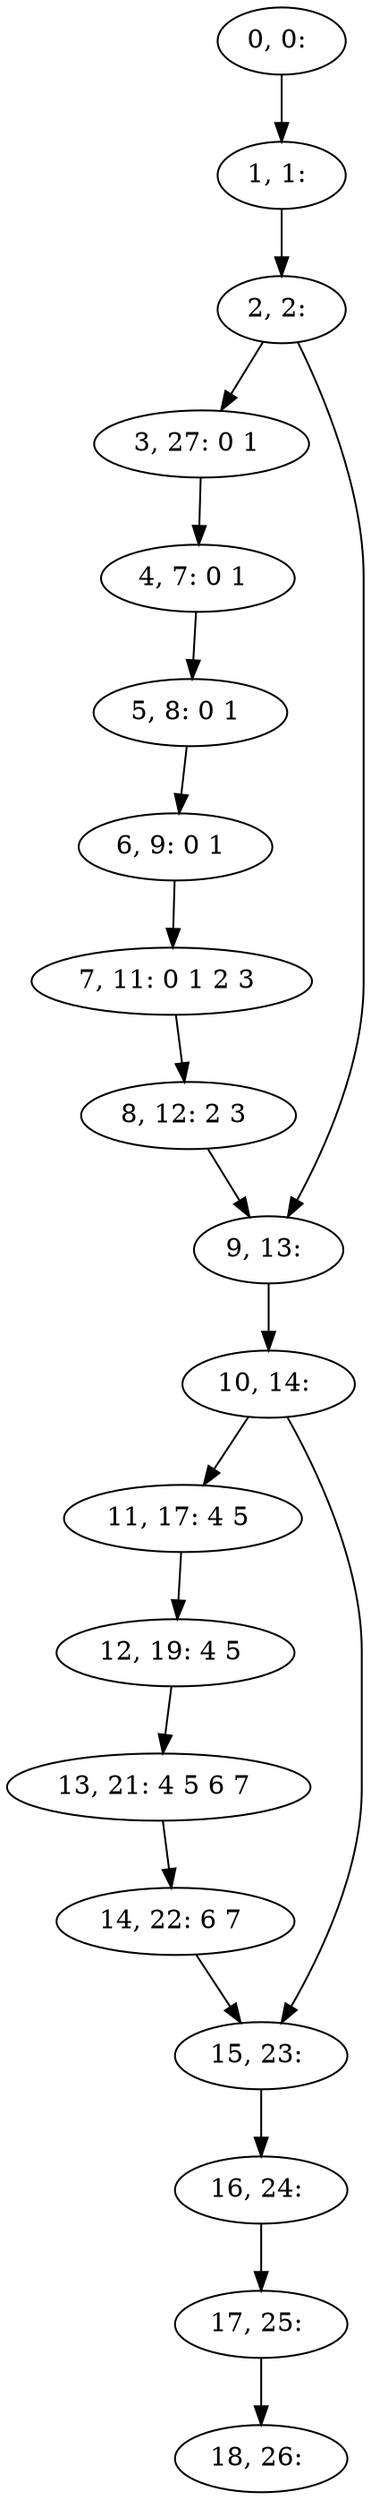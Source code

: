 digraph G {
0[label="0, 0: "];
1[label="1, 1: "];
2[label="2, 2: "];
3[label="3, 27: 0 1 "];
4[label="4, 7: 0 1 "];
5[label="5, 8: 0 1 "];
6[label="6, 9: 0 1 "];
7[label="7, 11: 0 1 2 3 "];
8[label="8, 12: 2 3 "];
9[label="9, 13: "];
10[label="10, 14: "];
11[label="11, 17: 4 5 "];
12[label="12, 19: 4 5 "];
13[label="13, 21: 4 5 6 7 "];
14[label="14, 22: 6 7 "];
15[label="15, 23: "];
16[label="16, 24: "];
17[label="17, 25: "];
18[label="18, 26: "];
0->1 ;
1->2 ;
2->3 ;
2->9 ;
3->4 ;
4->5 ;
5->6 ;
6->7 ;
7->8 ;
8->9 ;
9->10 ;
10->11 ;
10->15 ;
11->12 ;
12->13 ;
13->14 ;
14->15 ;
15->16 ;
16->17 ;
17->18 ;
}
